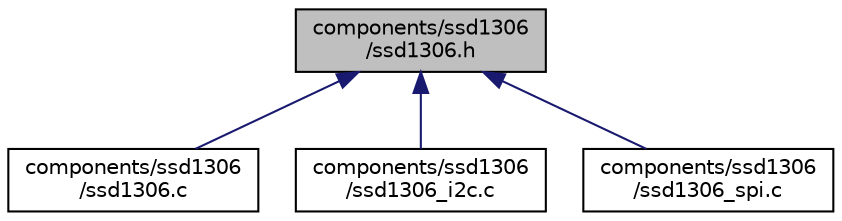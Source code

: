 digraph "components/ssd1306/ssd1306.h"
{
 // LATEX_PDF_SIZE
  edge [fontname="Helvetica",fontsize="10",labelfontname="Helvetica",labelfontsize="10"];
  node [fontname="Helvetica",fontsize="10",shape=record];
  Node1 [label="components/ssd1306\l/ssd1306.h",height=0.2,width=0.4,color="black", fillcolor="grey75", style="filled", fontcolor="black",tooltip=" "];
  Node1 -> Node2 [dir="back",color="midnightblue",fontsize="10",style="solid",fontname="Helvetica"];
  Node2 [label="components/ssd1306\l/ssd1306.c",height=0.2,width=0.4,color="black", fillcolor="white", style="filled",URL="$components_2ssd1306_2ssd1306_8c.html",tooltip=" "];
  Node1 -> Node3 [dir="back",color="midnightblue",fontsize="10",style="solid",fontname="Helvetica"];
  Node3 [label="components/ssd1306\l/ssd1306_i2c.c",height=0.2,width=0.4,color="black", fillcolor="white", style="filled",URL="$components_2ssd1306_2ssd1306__i2c_8c.html",tooltip=" "];
  Node1 -> Node4 [dir="back",color="midnightblue",fontsize="10",style="solid",fontname="Helvetica"];
  Node4 [label="components/ssd1306\l/ssd1306_spi.c",height=0.2,width=0.4,color="black", fillcolor="white", style="filled",URL="$components_2ssd1306_2ssd1306__spi_8c.html",tooltip=" "];
}

